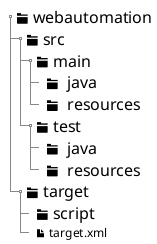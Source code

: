 @startuml
salt
{
    {T
        + <size:16><&folder> webautomation
            ++ <size:16><&folder> src
                +++ <size:16><&folder> main
                ++++ <size:16><&folder> <color:black> java
                ++++ <size:16><&folder> <color:black> resources
                +++ <size:16><&folder> test
                ++++ <size:16><&folder> <color:black> java
                ++++ <size:16><&folder> <color:black> resources
                
            ++ <size:16><&folder> target
                +++ <size:16><&folder> script
            +++ <size:12><&file> target.xml
    }
}
@enduml

